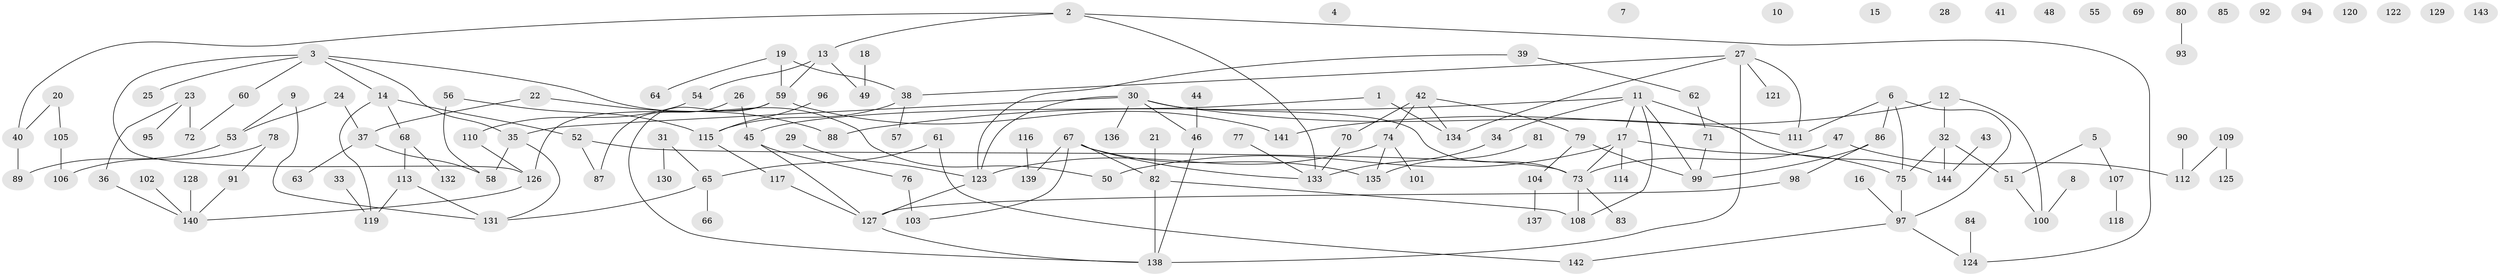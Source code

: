 // coarse degree distribution, {0: 0.2222222222222222, 1: 0.2777777777777778, 3: 0.1111111111111111, 4: 0.05555555555555555, 2: 0.2222222222222222, 5: 0.027777777777777776, 13: 0.013888888888888888, 7: 0.027777777777777776, 6: 0.027777777777777776, 9: 0.013888888888888888}
// Generated by graph-tools (version 1.1) at 2025/43/03/04/25 21:43:45]
// undirected, 144 vertices, 163 edges
graph export_dot {
graph [start="1"]
  node [color=gray90,style=filled];
  1;
  2;
  3;
  4;
  5;
  6;
  7;
  8;
  9;
  10;
  11;
  12;
  13;
  14;
  15;
  16;
  17;
  18;
  19;
  20;
  21;
  22;
  23;
  24;
  25;
  26;
  27;
  28;
  29;
  30;
  31;
  32;
  33;
  34;
  35;
  36;
  37;
  38;
  39;
  40;
  41;
  42;
  43;
  44;
  45;
  46;
  47;
  48;
  49;
  50;
  51;
  52;
  53;
  54;
  55;
  56;
  57;
  58;
  59;
  60;
  61;
  62;
  63;
  64;
  65;
  66;
  67;
  68;
  69;
  70;
  71;
  72;
  73;
  74;
  75;
  76;
  77;
  78;
  79;
  80;
  81;
  82;
  83;
  84;
  85;
  86;
  87;
  88;
  89;
  90;
  91;
  92;
  93;
  94;
  95;
  96;
  97;
  98;
  99;
  100;
  101;
  102;
  103;
  104;
  105;
  106;
  107;
  108;
  109;
  110;
  111;
  112;
  113;
  114;
  115;
  116;
  117;
  118;
  119;
  120;
  121;
  122;
  123;
  124;
  125;
  126;
  127;
  128;
  129;
  130;
  131;
  132;
  133;
  134;
  135;
  136;
  137;
  138;
  139;
  140;
  141;
  142;
  143;
  144;
  1 -- 45;
  1 -- 134;
  2 -- 13;
  2 -- 40;
  2 -- 124;
  2 -- 133;
  3 -- 14;
  3 -- 25;
  3 -- 35;
  3 -- 50;
  3 -- 60;
  3 -- 126;
  5 -- 51;
  5 -- 107;
  6 -- 75;
  6 -- 86;
  6 -- 97;
  6 -- 111;
  8 -- 100;
  9 -- 53;
  9 -- 131;
  11 -- 17;
  11 -- 34;
  11 -- 88;
  11 -- 99;
  11 -- 108;
  11 -- 144;
  12 -- 32;
  12 -- 100;
  12 -- 141;
  13 -- 49;
  13 -- 54;
  13 -- 59;
  14 -- 52;
  14 -- 68;
  14 -- 119;
  16 -- 97;
  17 -- 50;
  17 -- 73;
  17 -- 75;
  17 -- 114;
  18 -- 49;
  19 -- 38;
  19 -- 59;
  19 -- 64;
  20 -- 40;
  20 -- 105;
  21 -- 82;
  22 -- 37;
  22 -- 88;
  23 -- 36;
  23 -- 72;
  23 -- 95;
  24 -- 37;
  24 -- 53;
  26 -- 45;
  26 -- 87;
  27 -- 38;
  27 -- 111;
  27 -- 121;
  27 -- 134;
  27 -- 138;
  29 -- 123;
  30 -- 35;
  30 -- 46;
  30 -- 73;
  30 -- 111;
  30 -- 123;
  30 -- 136;
  31 -- 65;
  31 -- 130;
  32 -- 51;
  32 -- 75;
  32 -- 144;
  33 -- 119;
  34 -- 133;
  35 -- 58;
  35 -- 131;
  36 -- 140;
  37 -- 58;
  37 -- 63;
  38 -- 57;
  38 -- 115;
  39 -- 62;
  39 -- 123;
  40 -- 89;
  42 -- 70;
  42 -- 74;
  42 -- 79;
  42 -- 134;
  43 -- 144;
  44 -- 46;
  45 -- 76;
  45 -- 127;
  46 -- 138;
  47 -- 73;
  47 -- 112;
  51 -- 100;
  52 -- 73;
  52 -- 87;
  53 -- 89;
  54 -- 110;
  56 -- 58;
  56 -- 115;
  59 -- 126;
  59 -- 138;
  59 -- 141;
  60 -- 72;
  61 -- 65;
  61 -- 142;
  62 -- 71;
  65 -- 66;
  65 -- 131;
  67 -- 82;
  67 -- 103;
  67 -- 133;
  67 -- 135;
  67 -- 139;
  68 -- 113;
  68 -- 132;
  70 -- 133;
  71 -- 99;
  73 -- 83;
  73 -- 108;
  74 -- 101;
  74 -- 123;
  74 -- 135;
  75 -- 97;
  76 -- 103;
  77 -- 133;
  78 -- 91;
  78 -- 106;
  79 -- 99;
  79 -- 104;
  80 -- 93;
  81 -- 135;
  82 -- 108;
  82 -- 138;
  84 -- 124;
  86 -- 98;
  86 -- 99;
  90 -- 112;
  91 -- 140;
  96 -- 115;
  97 -- 124;
  97 -- 142;
  98 -- 127;
  102 -- 140;
  104 -- 137;
  105 -- 106;
  107 -- 118;
  109 -- 112;
  109 -- 125;
  110 -- 126;
  113 -- 119;
  113 -- 131;
  115 -- 117;
  116 -- 139;
  117 -- 127;
  123 -- 127;
  126 -- 140;
  127 -- 138;
  128 -- 140;
}
